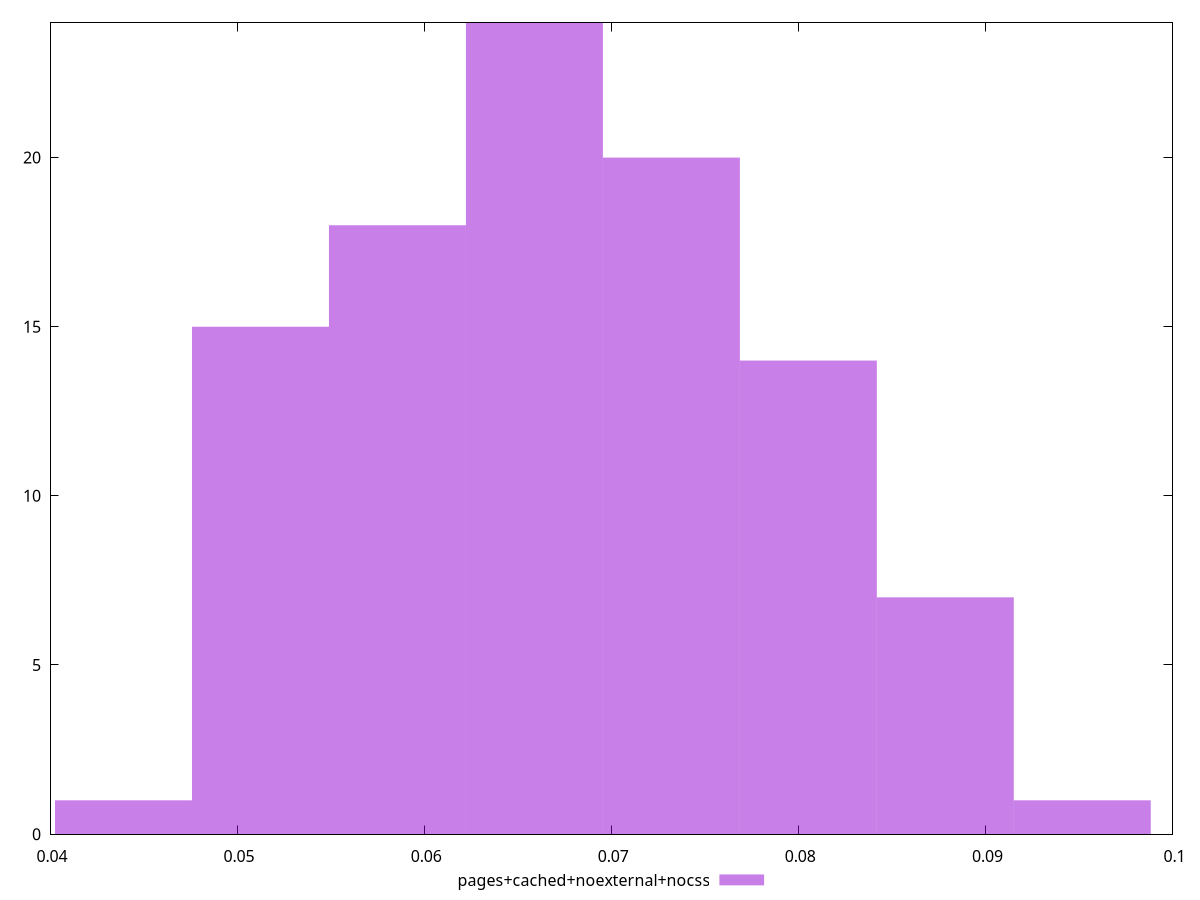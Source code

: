 $_pagesCachedNoexternalNocss <<EOF
0.05124976627230897 15
0.08053534699934266 14
0.07321395181758424 20
0.05857116145406739 18
0.09517813736285952 1
0.06589255663582581 24
0.0878567421811011 7
0.04392837109055055 1
EOF
set key outside below
set terminal pngcairo
set output "report_00004_2020-11-02T20-21-41.718Z/network-rtt/pages+cached+noexternal+nocss//raw_hist.png"
set yrange [0:24]
set boxwidth 0.007321395181758424
set style fill transparent solid 0.5 noborder
plot $_pagesCachedNoexternalNocss title "pages+cached+noexternal+nocss" with boxes ,